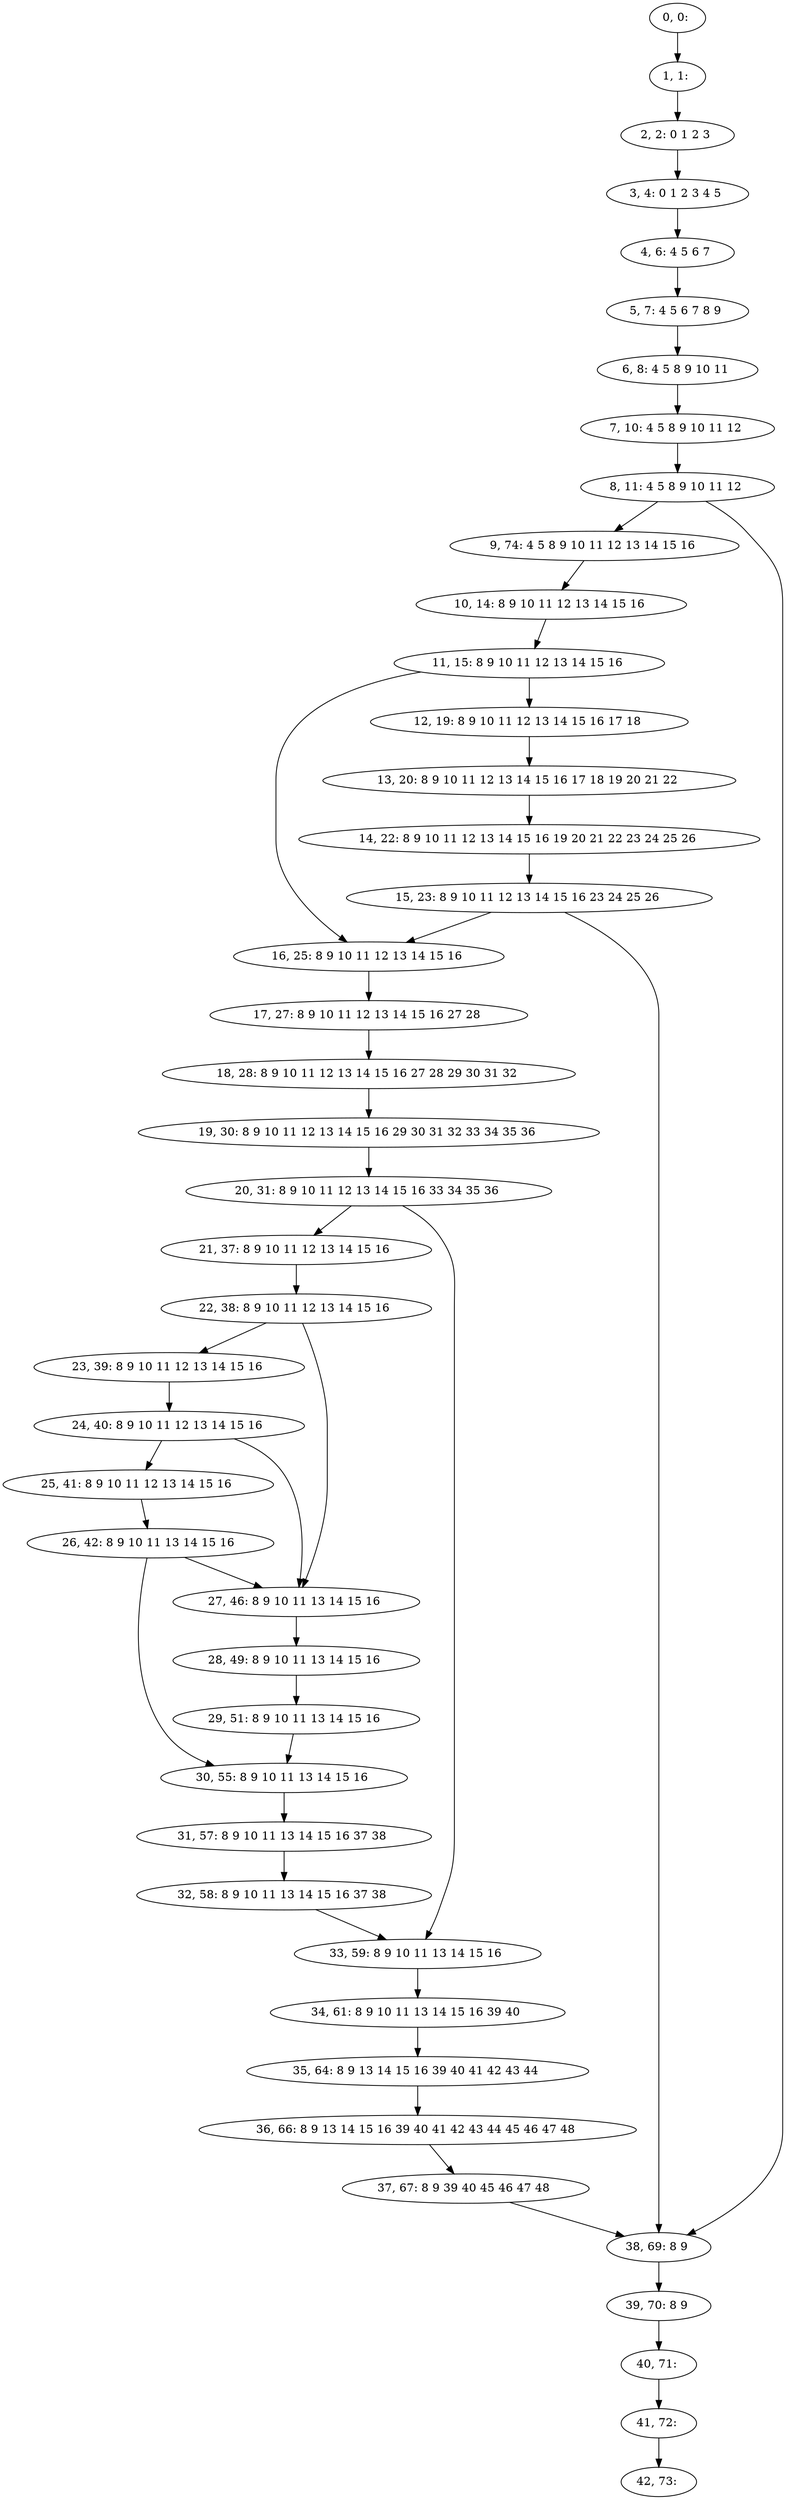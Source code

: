 digraph G {
0[label="0, 0: "];
1[label="1, 1: "];
2[label="2, 2: 0 1 2 3 "];
3[label="3, 4: 0 1 2 3 4 5 "];
4[label="4, 6: 4 5 6 7 "];
5[label="5, 7: 4 5 6 7 8 9 "];
6[label="6, 8: 4 5 8 9 10 11 "];
7[label="7, 10: 4 5 8 9 10 11 12 "];
8[label="8, 11: 4 5 8 9 10 11 12 "];
9[label="9, 74: 4 5 8 9 10 11 12 13 14 15 16 "];
10[label="10, 14: 8 9 10 11 12 13 14 15 16 "];
11[label="11, 15: 8 9 10 11 12 13 14 15 16 "];
12[label="12, 19: 8 9 10 11 12 13 14 15 16 17 18 "];
13[label="13, 20: 8 9 10 11 12 13 14 15 16 17 18 19 20 21 22 "];
14[label="14, 22: 8 9 10 11 12 13 14 15 16 19 20 21 22 23 24 25 26 "];
15[label="15, 23: 8 9 10 11 12 13 14 15 16 23 24 25 26 "];
16[label="16, 25: 8 9 10 11 12 13 14 15 16 "];
17[label="17, 27: 8 9 10 11 12 13 14 15 16 27 28 "];
18[label="18, 28: 8 9 10 11 12 13 14 15 16 27 28 29 30 31 32 "];
19[label="19, 30: 8 9 10 11 12 13 14 15 16 29 30 31 32 33 34 35 36 "];
20[label="20, 31: 8 9 10 11 12 13 14 15 16 33 34 35 36 "];
21[label="21, 37: 8 9 10 11 12 13 14 15 16 "];
22[label="22, 38: 8 9 10 11 12 13 14 15 16 "];
23[label="23, 39: 8 9 10 11 12 13 14 15 16 "];
24[label="24, 40: 8 9 10 11 12 13 14 15 16 "];
25[label="25, 41: 8 9 10 11 12 13 14 15 16 "];
26[label="26, 42: 8 9 10 11 13 14 15 16 "];
27[label="27, 46: 8 9 10 11 13 14 15 16 "];
28[label="28, 49: 8 9 10 11 13 14 15 16 "];
29[label="29, 51: 8 9 10 11 13 14 15 16 "];
30[label="30, 55: 8 9 10 11 13 14 15 16 "];
31[label="31, 57: 8 9 10 11 13 14 15 16 37 38 "];
32[label="32, 58: 8 9 10 11 13 14 15 16 37 38 "];
33[label="33, 59: 8 9 10 11 13 14 15 16 "];
34[label="34, 61: 8 9 10 11 13 14 15 16 39 40 "];
35[label="35, 64: 8 9 13 14 15 16 39 40 41 42 43 44 "];
36[label="36, 66: 8 9 13 14 15 16 39 40 41 42 43 44 45 46 47 48 "];
37[label="37, 67: 8 9 39 40 45 46 47 48 "];
38[label="38, 69: 8 9 "];
39[label="39, 70: 8 9 "];
40[label="40, 71: "];
41[label="41, 72: "];
42[label="42, 73: "];
0->1 ;
1->2 ;
2->3 ;
3->4 ;
4->5 ;
5->6 ;
6->7 ;
7->8 ;
8->9 ;
8->38 ;
9->10 ;
10->11 ;
11->12 ;
11->16 ;
12->13 ;
13->14 ;
14->15 ;
15->16 ;
15->38 ;
16->17 ;
17->18 ;
18->19 ;
19->20 ;
20->21 ;
20->33 ;
21->22 ;
22->23 ;
22->27 ;
23->24 ;
24->25 ;
24->27 ;
25->26 ;
26->27 ;
26->30 ;
27->28 ;
28->29 ;
29->30 ;
30->31 ;
31->32 ;
32->33 ;
33->34 ;
34->35 ;
35->36 ;
36->37 ;
37->38 ;
38->39 ;
39->40 ;
40->41 ;
41->42 ;
}
